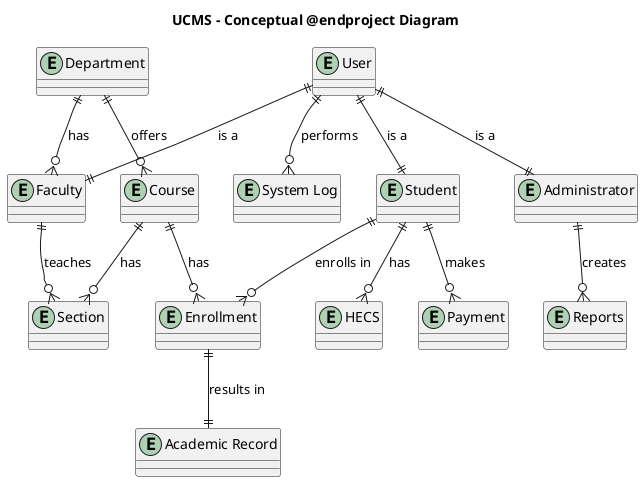 @startuml UCMS_Conceptual_ERD

title UCMS - Conceptual @endproject Diagram

entity "User" as User
entity "Student" as Student
entity "Faculty" as Faculty
entity "Administrator" as Administrator
entity "Department" as Department
entity "Course" as Course
entity "Enrollment" as Enrollment
entity "Section" as Section
entity "Academic Record" as AcademicRecord
entity "HECS" as HECS
entity "Reports" as Reports
entity "Payment" as Payment
entity "System Log" as SystemLog

User ||--|| Student : "is a"
User ||--|| Faculty : "is a"
User ||--|| Administrator : "is a"
Student ||--o{ Enrollment : "enrolls in"
Course ||--o{ Enrollment : "has"
Course ||--o{ Section : "has"
Faculty ||--o{ Section : "teaches"
Department ||--o{ Faculty : "has"
Department ||--o{ Course : "offers"
Enrollment ||--|| AcademicRecord : "results in"
Student ||--o{ HECS : "has"
Administrator ||--o{ Reports : "creates"
Student ||--o{ Payment : "makes"
User ||--o{ SystemLog : "performs"

@enduml
